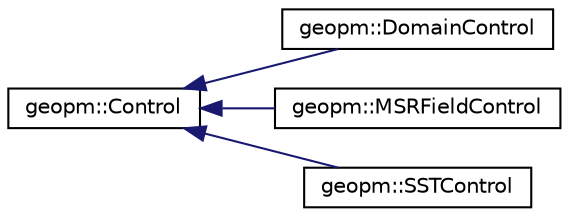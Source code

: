 digraph "Graphical Class Hierarchy"
{
 // LATEX_PDF_SIZE
  edge [fontname="Helvetica",fontsize="10",labelfontname="Helvetica",labelfontsize="10"];
  node [fontname="Helvetica",fontsize="10",shape=record];
  rankdir="LR";
  Node0 [label="geopm::Control",height=0.2,width=0.4,color="black", fillcolor="white", style="filled",URL="$classgeopm_1_1_control.html",tooltip=" "];
  Node0 -> Node1 [dir="back",color="midnightblue",fontsize="10",style="solid",fontname="Helvetica"];
  Node1 [label="geopm::DomainControl",height=0.2,width=0.4,color="black", fillcolor="white", style="filled",URL="$classgeopm_1_1_domain_control.html",tooltip=" "];
  Node0 -> Node2 [dir="back",color="midnightblue",fontsize="10",style="solid",fontname="Helvetica"];
  Node2 [label="geopm::MSRFieldControl",height=0.2,width=0.4,color="black", fillcolor="white", style="filled",URL="$classgeopm_1_1_m_s_r_field_control.html",tooltip=" "];
  Node0 -> Node3 [dir="back",color="midnightblue",fontsize="10",style="solid",fontname="Helvetica"];
  Node3 [label="geopm::SSTControl",height=0.2,width=0.4,color="black", fillcolor="white", style="filled",URL="$classgeopm_1_1_s_s_t_control.html",tooltip=" "];
}
